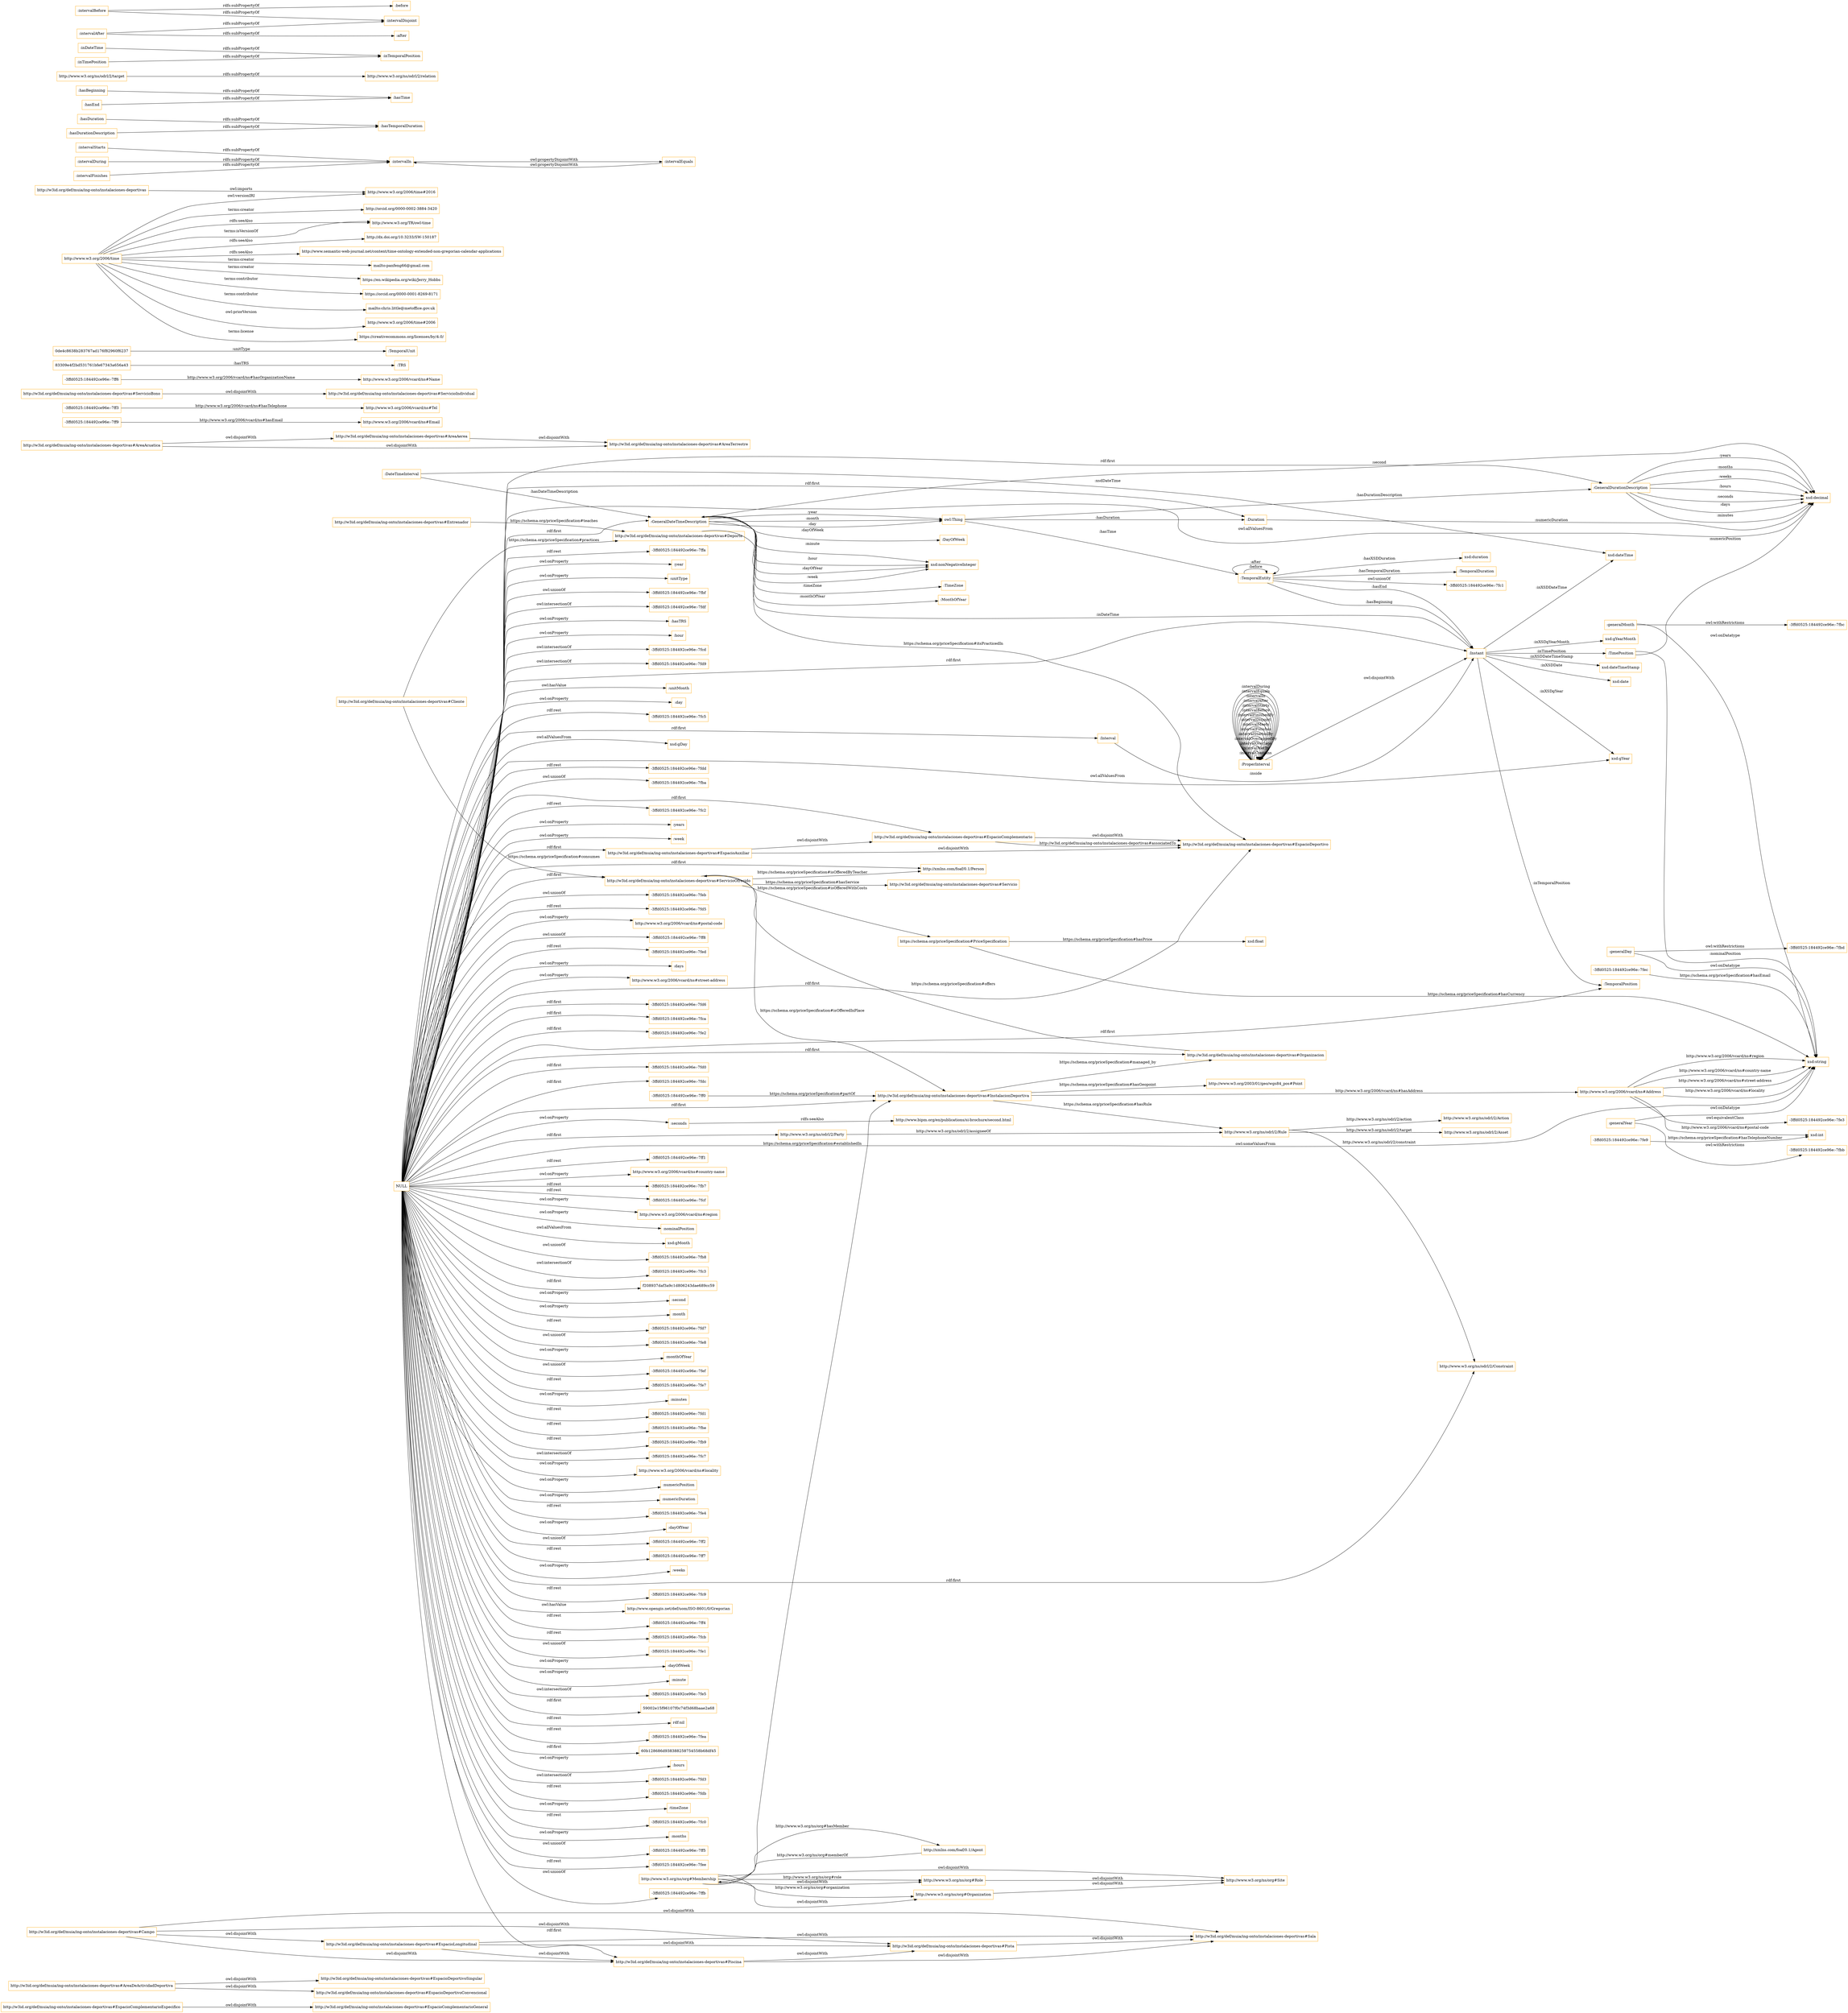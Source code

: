 digraph ar2dtool_diagram { 
rankdir=LR;
size="1501"
node [shape = rectangle, color="orange"]; "http://w3id.org/def/muia/ing-onto/instalaciones-deportivas#EspacioComplementarioEspecifico" "http://w3id.org/def/muia/ing-onto/instalaciones-deportivas#EspacioDeportivoSingular" "http://w3id.org/def/muia/ing-onto/instalaciones-deportivas#EspacioComplementario" "http://www.w3.org/ns/odrl/2/Party" "http://www.w3.org/ns/org#Role" "http://w3id.org/def/muia/ing-onto/instalaciones-deportivas#AreaAerea" "-3ffd0525:184492ce96e:-7fd6" "-3ffd0525:184492ce96e:-7fca" "-3ffd0525:184492ce96e:-7fe9" "http://w3id.org/def/muia/ing-onto/instalaciones-deportivas#Servicio" "http://www.w3.org/ns/odrl/2/Rule" "http://www.w3.org/2006/vcard/ns#Email" "-3ffd0525:184492ce96e:-7ff3" "http://w3id.org/def/muia/ing-onto/instalaciones-deportivas#Entrenador" "-3ffd0525:184492ce96e:-7fec" "https://schema.org/priceSpecification#PriceSpecification" "-3ffd0525:184492ce96e:-7fe2" "http://xmlns.com/foaf/0.1/Person" "-3ffd0525:184492ce96e:-7ff0" "http://w3id.org/def/muia/ing-onto/instalaciones-deportivas#Piscina" "-3ffd0525:184492ce96e:-7ff9" "http://www.w3.org/2006/vcard/ns#Tel" "http://w3id.org/def/muia/ing-onto/instalaciones-deportivas#EspacioAuxiliar" "http://www.w3.org/ns/odrl/2/Asset" "http://w3id.org/def/muia/ing-onto/instalaciones-deportivas#AreaDeActividadDeportiva" "http://www.w3.org/ns/odrl/2/Constraint" "http://w3id.org/def/muia/ing-onto/instalaciones-deportivas#ServicioOfrecido" "http://w3id.org/def/muia/ing-onto/instalaciones-deportivas#EspacioComplementarioGeneral" "http://www.w3.org/ns/org#Organization" "-3ffd0525:184492ce96e:-7fd0" "http://w3id.org/def/muia/ing-onto/instalaciones-deportivas#Campo" "-3ffd0525:184492ce96e:-7fdc" "http://w3id.org/def/muia/ing-onto/instalaciones-deportivas#EspacioLongitudinal" "http://xmlns.com/foaf/0.1/Agent" "http://www.w3.org/ns/odrl/2/Action" "http://w3id.org/def/muia/ing-onto/instalaciones-deportivas#AreaAcuatica" "http://w3id.org/def/muia/ing-onto/instalaciones-deportivas#Cliente" "http://w3id.org/def/muia/ing-onto/instalaciones-deportivas#Sala" "http://w3id.org/def/muia/ing-onto/instalaciones-deportivas#ServicioBono" "http://w3id.org/def/muia/ing-onto/instalaciones-deportivas#InstalacionDeportiva" "http://w3id.org/def/muia/ing-onto/instalaciones-deportivas#Organizacion" "-3ffd0525:184492ce96e:-7ff6" "http://w3id.org/def/muia/ing-onto/instalaciones-deportivas#EspacioDeportivo" "http://w3id.org/def/muia/ing-onto/instalaciones-deportivas#Deporte" "http://www.w3.org/ns/org#Site" "http://w3id.org/def/muia/ing-onto/instalaciones-deportivas#Pista" "http://www.w3.org/2006/vcard/ns#Name" "http://www.w3.org/ns/org#Membership" "http://w3id.org/def/muia/ing-onto/instalaciones-deportivas#AreaTerrestre" "http://www.w3.org/2003/01/geo/wgs84_pos#Point" "http://w3id.org/def/muia/ing-onto/instalaciones-deportivas#ServicioIndividual" "http://w3id.org/def/muia/ing-onto/instalaciones-deportivas#EspacioDeportivoConvencional" "-3ffd0525:184492ce96e:-7fe3" "http://www.w3.org/2006/vcard/ns#Address" ":TimeZone" ":GeneralDateTimeDescription" ":DateTimeInterval" ":TRS" ":TemporalDuration" ":Duration" ":GeneralDurationDescription" ":ProperInterval" ":TimePosition" ":TemporalPosition" ":Interval" ":TemporalEntity" "0de4c8638b283767ad176f82960f6237" ":MonthOfYear" "83309e4f2bd531761bfe67343a656a43" ":TemporalUnit" ":Instant" ":DayOfWeek" ; /*classes style*/
	"http://w3id.org/def/muia/ing-onto/instalaciones-deportivas#EspacioLongitudinal" -> "http://w3id.org/def/muia/ing-onto/instalaciones-deportivas#Sala" [ label = "owl:disjointWith" ];
	"http://w3id.org/def/muia/ing-onto/instalaciones-deportivas#EspacioLongitudinal" -> "http://w3id.org/def/muia/ing-onto/instalaciones-deportivas#Pista" [ label = "owl:disjointWith" ];
	"http://w3id.org/def/muia/ing-onto/instalaciones-deportivas#EspacioLongitudinal" -> "http://w3id.org/def/muia/ing-onto/instalaciones-deportivas#Piscina" [ label = "owl:disjointWith" ];
	"http://www.w3.org/ns/org#Role" -> "http://www.w3.org/ns/org#Site" [ label = "owl:disjointWith" ];
	"http://w3id.org/def/muia/ing-onto/instalaciones-deportivas" -> "http://www.w3.org/2006/time#2016" [ label = "owl:imports" ];
	":intervalIn" -> ":intervalEquals" [ label = "owl:propertyDisjointWith" ];
	"http://w3id.org/def/muia/ing-onto/instalaciones-deportivas#AreaAerea" -> "http://w3id.org/def/muia/ing-onto/instalaciones-deportivas#AreaTerrestre" [ label = "owl:disjointWith" ];
	"http://www.w3.org/2006/time" -> "http://orcid.org/0000-0002-3884-3420" [ label = "terms:creator" ];
	"http://www.w3.org/2006/time" -> "http://www.w3.org/TR/owl-time" [ label = "rdfs:seeAlso" ];
	"http://www.w3.org/2006/time" -> "http://dx.doi.org/10.3233/SW-150187" [ label = "rdfs:seeAlso" ];
	"http://www.w3.org/2006/time" -> "http://www.semantic-web-journal.net/content/time-ontology-extended-non-gregorian-calendar-applications" [ label = "rdfs:seeAlso" ];
	"http://www.w3.org/2006/time" -> "http://www.w3.org/TR/owl-time" [ label = "terms:isVersionOf" ];
	"http://www.w3.org/2006/time" -> "http://www.w3.org/2006/time#2016" [ label = "owl:versionIRI" ];
	"http://www.w3.org/2006/time" -> "mailto:panfeng66@gmail.com" [ label = "terms:creator" ];
	"http://www.w3.org/2006/time" -> "https://en.wikipedia.org/wiki/Jerry_Hobbs" [ label = "terms:creator" ];
	"http://www.w3.org/2006/time" -> "https://orcid.org/0000-0001-8269-8171" [ label = "terms:contributor" ];
	"http://www.w3.org/2006/time" -> "mailto:chris.little@metoffice.gov.uk" [ label = "terms:contributor" ];
	"http://www.w3.org/2006/time" -> "http://www.w3.org/2006/time#2006" [ label = "owl:priorVersion" ];
	"http://www.w3.org/2006/time" -> "https://creativecommons.org/licenses/by/4.0/" [ label = "terms:license" ];
	":generalMonth" -> "-3ffd0525:184492ce96e:-7fbc" [ label = "owl:withRestrictions" ];
	":generalMonth" -> "xsd:string" [ label = "owl:onDatatype" ];
	"http://w3id.org/def/muia/ing-onto/instalaciones-deportivas#Piscina" -> "http://w3id.org/def/muia/ing-onto/instalaciones-deportivas#Sala" [ label = "owl:disjointWith" ];
	"http://w3id.org/def/muia/ing-onto/instalaciones-deportivas#Piscina" -> "http://w3id.org/def/muia/ing-onto/instalaciones-deportivas#Pista" [ label = "owl:disjointWith" ];
	"http://w3id.org/def/muia/ing-onto/instalaciones-deportivas#EspacioAuxiliar" -> "http://w3id.org/def/muia/ing-onto/instalaciones-deportivas#EspacioDeportivo" [ label = "owl:disjointWith" ];
	"http://w3id.org/def/muia/ing-onto/instalaciones-deportivas#EspacioAuxiliar" -> "http://w3id.org/def/muia/ing-onto/instalaciones-deportivas#EspacioComplementario" [ label = "owl:disjointWith" ];
	":intervalStarts" -> ":intervalIn" [ label = "rdfs:subPropertyOf" ];
	":hasDuration" -> ":hasTemporalDuration" [ label = "rdfs:subPropertyOf" ];
	":ProperInterval" -> ":Instant" [ label = "owl:disjointWith" ];
	"http://w3id.org/def/muia/ing-onto/instalaciones-deportivas#EspacioComplementario" -> "http://w3id.org/def/muia/ing-onto/instalaciones-deportivas#EspacioDeportivo" [ label = "owl:disjointWith" ];
	":hasBeginning" -> ":hasTime" [ label = "rdfs:subPropertyOf" ];
	"http://www.w3.org/ns/odrl/2/target" -> "http://www.w3.org/ns/odrl/2/relation" [ label = "rdfs:subPropertyOf" ];
	"http://w3id.org/def/muia/ing-onto/instalaciones-deportivas#ServicioBono" -> "http://w3id.org/def/muia/ing-onto/instalaciones-deportivas#ServicioIndividual" [ label = "owl:disjointWith" ];
	"http://w3id.org/def/muia/ing-onto/instalaciones-deportivas#Pista" -> "http://w3id.org/def/muia/ing-onto/instalaciones-deportivas#Sala" [ label = "owl:disjointWith" ];
	":intervalEquals" -> ":intervalIn" [ label = "owl:propertyDisjointWith" ];
	":seconds" -> "http://www.bipm.org/en/publications/si-brochure/second.html" [ label = "rdfs:seeAlso" ];
	":intervalDuring" -> ":intervalIn" [ label = "rdfs:subPropertyOf" ];
	"http://www.w3.org/ns/org#Membership" -> "http://www.w3.org/ns/org#Role" [ label = "owl:disjointWith" ];
	"http://www.w3.org/ns/org#Membership" -> "http://www.w3.org/ns/org#Site" [ label = "owl:disjointWith" ];
	"http://www.w3.org/ns/org#Membership" -> "http://www.w3.org/ns/org#Organization" [ label = "owl:disjointWith" ];
	"http://www.w3.org/ns/org#Organization" -> "http://www.w3.org/ns/org#Site" [ label = "owl:disjointWith" ];
	"http://w3id.org/def/muia/ing-onto/instalaciones-deportivas#Campo" -> "http://w3id.org/def/muia/ing-onto/instalaciones-deportivas#Sala" [ label = "owl:disjointWith" ];
	"http://w3id.org/def/muia/ing-onto/instalaciones-deportivas#Campo" -> "http://w3id.org/def/muia/ing-onto/instalaciones-deportivas#Pista" [ label = "owl:disjointWith" ];
	"http://w3id.org/def/muia/ing-onto/instalaciones-deportivas#Campo" -> "http://w3id.org/def/muia/ing-onto/instalaciones-deportivas#Piscina" [ label = "owl:disjointWith" ];
	"http://w3id.org/def/muia/ing-onto/instalaciones-deportivas#Campo" -> "http://w3id.org/def/muia/ing-onto/instalaciones-deportivas#EspacioLongitudinal" [ label = "owl:disjointWith" ];
	"http://w3id.org/def/muia/ing-onto/instalaciones-deportivas#EspacioComplementarioEspecifico" -> "http://w3id.org/def/muia/ing-onto/instalaciones-deportivas#EspacioComplementarioGeneral" [ label = "owl:disjointWith" ];
	":inDateTime" -> ":inTemporalPosition" [ label = "rdfs:subPropertyOf" ];
	":intervalFinishes" -> ":intervalIn" [ label = "rdfs:subPropertyOf" ];
	"NULL" -> "-3ffd0525:184492ce96e:-7ff1" [ label = "rdf:rest" ];
	"NULL" -> "http://xmlns.com/foaf/0.1/Person" [ label = "rdf:first" ];
	"NULL" -> "-3ffd0525:184492ce96e:-7fd6" [ label = "rdf:first" ];
	"NULL" -> "http://www.w3.org/2006/vcard/ns#country-name" [ label = "owl:onProperty" ];
	"NULL" -> "-3ffd0525:184492ce96e:-7fb7" [ label = "rdf:rest" ];
	"NULL" -> "-3ffd0525:184492ce96e:-7fcf" [ label = "rdf:rest" ];
	"NULL" -> "http://www.w3.org/2006/vcard/ns#region" [ label = "owl:onProperty" ];
	"NULL" -> ":nominalPosition" [ label = "owl:onProperty" ];
	"NULL" -> "xsd:gMonth" [ label = "owl:allValuesFrom" ];
	"NULL" -> "-3ffd0525:184492ce96e:-7fb8" [ label = "owl:unionOf" ];
	"NULL" -> "-3ffd0525:184492ce96e:-7fc3" [ label = "owl:intersectionOf" ];
	"NULL" -> "f208937daf3a9c1d806243dae689cc59" [ label = "rdf:first" ];
	"NULL" -> ":second" [ label = "owl:onProperty" ];
	"NULL" -> ":month" [ label = "owl:onProperty" ];
	"NULL" -> "-3ffd0525:184492ce96e:-7fca" [ label = "rdf:first" ];
	"NULL" -> ":GeneralDurationDescription" [ label = "rdf:first" ];
	"NULL" -> "-3ffd0525:184492ce96e:-7fd7" [ label = "rdf:rest" ];
	"NULL" -> ":GeneralDateTimeDescription" [ label = "rdf:first" ];
	"NULL" -> "-3ffd0525:184492ce96e:-7fe8" [ label = "owl:unionOf" ];
	"NULL" -> ":monthOfYear" [ label = "owl:onProperty" ];
	"NULL" -> "-3ffd0525:184492ce96e:-7fef" [ label = "owl:unionOf" ];
	"NULL" -> "-3ffd0525:184492ce96e:-7fe7" [ label = "rdf:rest" ];
	"NULL" -> ":minutes" [ label = "owl:onProperty" ];
	"NULL" -> "http://w3id.org/def/muia/ing-onto/instalaciones-deportivas#InstalacionDeportiva" [ label = "rdf:first" ];
	"NULL" -> "-3ffd0525:184492ce96e:-7fd1" [ label = "rdf:rest" ];
	"NULL" -> "-3ffd0525:184492ce96e:-7fbe" [ label = "rdf:rest" ];
	"NULL" -> "-3ffd0525:184492ce96e:-7fb9" [ label = "rdf:rest" ];
	"NULL" -> "-3ffd0525:184492ce96e:-7fc7" [ label = "owl:intersectionOf" ];
	"NULL" -> "http://www.w3.org/2006/vcard/ns#locality" [ label = "owl:onProperty" ];
	"NULL" -> ":numericPosition" [ label = "owl:onProperty" ];
	"NULL" -> ":numericDuration" [ label = "owl:onProperty" ];
	"NULL" -> "-3ffd0525:184492ce96e:-7fe4" [ label = "rdf:rest" ];
	"NULL" -> ":dayOfYear" [ label = "owl:onProperty" ];
	"NULL" -> "-3ffd0525:184492ce96e:-7ff2" [ label = "owl:unionOf" ];
	"NULL" -> "-3ffd0525:184492ce96e:-7ff7" [ label = "rdf:rest" ];
	"NULL" -> "-3ffd0525:184492ce96e:-7fdc" [ label = "rdf:first" ];
	"NULL" -> ":weeks" [ label = "owl:onProperty" ];
	"NULL" -> "-3ffd0525:184492ce96e:-7fc9" [ label = "rdf:rest" ];
	"NULL" -> "http://www.opengis.net/def/uom/ISO-8601/0/Gregorian" [ label = "owl:hasValue" ];
	"NULL" -> ":TemporalPosition" [ label = "rdf:first" ];
	"NULL" -> "http://w3id.org/def/muia/ing-onto/instalaciones-deportivas#EspacioComplementario" [ label = "rdf:first" ];
	"NULL" -> "-3ffd0525:184492ce96e:-7ff4" [ label = "rdf:rest" ];
	"NULL" -> "-3ffd0525:184492ce96e:-7fcb" [ label = "rdf:rest" ];
	"NULL" -> "-3ffd0525:184492ce96e:-7fe1" [ label = "owl:unionOf" ];
	"NULL" -> ":dayOfWeek" [ label = "owl:onProperty" ];
	"NULL" -> ":minute" [ label = "owl:onProperty" ];
	"NULL" -> "-3ffd0525:184492ce96e:-7fe5" [ label = "owl:intersectionOf" ];
	"NULL" -> "59002e15f96107f0c74f3d68baae2a68" [ label = "rdf:first" ];
	"NULL" -> "rdf:nil" [ label = "rdf:rest" ];
	"NULL" -> "-3ffd0525:184492ce96e:-7fea" [ label = "rdf:rest" ];
	"NULL" -> "60b128686d938388258754558b68df45" [ label = "rdf:first" ];
	"NULL" -> ":hours" [ label = "owl:onProperty" ];
	"NULL" -> "-3ffd0525:184492ce96e:-7fd3" [ label = "owl:intersectionOf" ];
	"NULL" -> "-3ffd0525:184492ce96e:-7fe2" [ label = "rdf:first" ];
	"NULL" -> "-3ffd0525:184492ce96e:-7fdb" [ label = "rdf:rest" ];
	"NULL" -> ":timeZone" [ label = "owl:onProperty" ];
	"NULL" -> "-3ffd0525:184492ce96e:-7fc0" [ label = "rdf:rest" ];
	"NULL" -> ":months" [ label = "owl:onProperty" ];
	"NULL" -> "-3ffd0525:184492ce96e:-7ff5" [ label = "owl:unionOf" ];
	"NULL" -> "-3ffd0525:184492ce96e:-7fee" [ label = "rdf:rest" ];
	"NULL" -> "-3ffd0525:184492ce96e:-7ffb" [ label = "owl:unionOf" ];
	"NULL" -> "http://www.w3.org/ns/odrl/2/Party" [ label = "rdf:first" ];
	"NULL" -> "-3ffd0525:184492ce96e:-7ffa" [ label = "rdf:rest" ];
	"NULL" -> ":year" [ label = "owl:onProperty" ];
	"NULL" -> ":unitType" [ label = "owl:onProperty" ];
	"NULL" -> "-3ffd0525:184492ce96e:-7fbf" [ label = "owl:unionOf" ];
	"NULL" -> ":Duration" [ label = "rdf:first" ];
	"NULL" -> "http://w3id.org/def/muia/ing-onto/instalaciones-deportivas#EspacioAuxiliar" [ label = "rdf:first" ];
	"NULL" -> ":seconds" [ label = "owl:onProperty" ];
	"NULL" -> "-3ffd0525:184492ce96e:-7fdf" [ label = "owl:intersectionOf" ];
	"NULL" -> ":hasTRS" [ label = "owl:onProperty" ];
	"NULL" -> ":hour" [ label = "owl:onProperty" ];
	"NULL" -> "-3ffd0525:184492ce96e:-7fcd" [ label = "owl:intersectionOf" ];
	"NULL" -> "http://w3id.org/def/muia/ing-onto/instalaciones-deportivas#EspacioDeportivo" [ label = "rdf:first" ];
	"NULL" -> "-3ffd0525:184492ce96e:-7fd9" [ label = "owl:intersectionOf" ];
	"NULL" -> ":unitMonth" [ label = "owl:hasValue" ];
	"NULL" -> "xsd:gYear" [ label = "owl:allValuesFrom" ];
	"NULL" -> "-3ffd0525:184492ce96e:-7fd0" [ label = "rdf:first" ];
	"NULL" -> ":day" [ label = "owl:onProperty" ];
	"NULL" -> "-3ffd0525:184492ce96e:-7fc5" [ label = "rdf:rest" ];
	"NULL" -> "xsd:gDay" [ label = "owl:allValuesFrom" ];
	"NULL" -> ":Interval" [ label = "rdf:first" ];
	"NULL" -> "-3ffd0525:184492ce96e:-7fdd" [ label = "rdf:rest" ];
	"NULL" -> ":Instant" [ label = "rdf:first" ];
	"NULL" -> "-3ffd0525:184492ce96e:-7fba" [ label = "owl:unionOf" ];
	"NULL" -> "-3ffd0525:184492ce96e:-7fc2" [ label = "rdf:rest" ];
	"NULL" -> "http://w3id.org/def/muia/ing-onto/instalaciones-deportivas#ServicioOfrecido" [ label = "rdf:first" ];
	"NULL" -> ":years" [ label = "owl:onProperty" ];
	"NULL" -> "http://www.w3.org/ns/odrl/2/Constraint" [ label = "rdf:first" ];
	"NULL" -> ":week" [ label = "owl:onProperty" ];
	"NULL" -> "xsd:decimal" [ label = "owl:allValuesFrom" ];
	"NULL" -> "http://w3id.org/def/muia/ing-onto/instalaciones-deportivas#Piscina" [ label = "rdf:first" ];
	"NULL" -> "-3ffd0525:184492ce96e:-7feb" [ label = "owl:unionOf" ];
	"NULL" -> "-3ffd0525:184492ce96e:-7fd5" [ label = "rdf:rest" ];
	"NULL" -> "http://w3id.org/def/muia/ing-onto/instalaciones-deportivas#Organizacion" [ label = "rdf:first" ];
	"NULL" -> "http://www.w3.org/2006/vcard/ns#postal-code" [ label = "owl:onProperty" ];
	"NULL" -> "-3ffd0525:184492ce96e:-7ff8" [ label = "owl:unionOf" ];
	"NULL" -> "-3ffd0525:184492ce96e:-7fed" [ label = "rdf:rest" ];
	"NULL" -> ":days" [ label = "owl:onProperty" ];
	"NULL" -> "http://www.w3.org/2006/vcard/ns#street-address" [ label = "owl:onProperty" ];
	"NULL" -> "xsd:string" [ label = "owl:someValuesFrom" ];
	"http://w3id.org/def/muia/ing-onto/instalaciones-deportivas#AreaAcuatica" -> "http://w3id.org/def/muia/ing-onto/instalaciones-deportivas#AreaTerrestre" [ label = "owl:disjointWith" ];
	"http://w3id.org/def/muia/ing-onto/instalaciones-deportivas#AreaAcuatica" -> "http://w3id.org/def/muia/ing-onto/instalaciones-deportivas#AreaAerea" [ label = "owl:disjointWith" ];
	":intervalBefore" -> ":intervalDisjoint" [ label = "rdfs:subPropertyOf" ];
	":intervalBefore" -> ":before" [ label = "rdfs:subPropertyOf" ];
	":TemporalEntity" -> "-3ffd0525:184492ce96e:-7fc1" [ label = "owl:unionOf" ];
	":intervalAfter" -> ":after" [ label = "rdfs:subPropertyOf" ];
	":intervalAfter" -> ":intervalDisjoint" [ label = "rdfs:subPropertyOf" ];
	":hasEnd" -> ":hasTime" [ label = "rdfs:subPropertyOf" ];
	":inTimePosition" -> ":inTemporalPosition" [ label = "rdfs:subPropertyOf" ];
	":generalDay" -> "-3ffd0525:184492ce96e:-7fbd" [ label = "owl:withRestrictions" ];
	":generalDay" -> "xsd:string" [ label = "owl:onDatatype" ];
	"http://w3id.org/def/muia/ing-onto/instalaciones-deportivas#AreaDeActividadDeportiva" -> "http://w3id.org/def/muia/ing-onto/instalaciones-deportivas#EspacioDeportivoSingular" [ label = "owl:disjointWith" ];
	"http://w3id.org/def/muia/ing-onto/instalaciones-deportivas#AreaDeActividadDeportiva" -> "http://w3id.org/def/muia/ing-onto/instalaciones-deportivas#EspacioDeportivoConvencional" [ label = "owl:disjointWith" ];
	":generalYear" -> "-3ffd0525:184492ce96e:-7fbb" [ label = "owl:withRestrictions" ];
	":generalYear" -> "xsd:string" [ label = "owl:onDatatype" ];
	"http://www.w3.org/2006/vcard/ns#Address" -> "-3ffd0525:184492ce96e:-7fe3" [ label = "owl:equivalentClass" ];
	":hasDurationDescription" -> ":hasTemporalDuration" [ label = "rdfs:subPropertyOf" ];
	":TimePosition" -> "xsd:string" [ label = ":nominalPosition" ];
	":GeneralDateTimeDescription" -> ":DayOfWeek" [ label = ":dayOfWeek" ];
	"https://schema.org/priceSpecification#PriceSpecification" -> "xsd:string" [ label = "https://schema.org/priceSpecification#hasCurrency" ];
	":TemporalEntity" -> ":Instant" [ label = ":hasEnd" ];
	":Instant" -> "xsd:gYear" [ label = ":inXSDgYear" ];
	":ProperInterval" -> ":ProperInterval" [ label = ":intervalContains" ];
	":TemporalEntity" -> ":Instant" [ label = ":hasBeginning" ];
	"http://www.w3.org/2006/vcard/ns#Address" -> "xsd:int" [ label = "http://www.w3.org/2006/vcard/ns#postal-code" ];
	":GeneralDurationDescription" -> "xsd:decimal" [ label = ":hours" ];
	"0de4c8638b283767ad176f82960f6237" -> ":TemporalUnit" [ label = ":unitType" ];
	"http://w3id.org/def/muia/ing-onto/instalaciones-deportivas#ServicioOfrecido" -> "http://xmlns.com/foaf/0.1/Person" [ label = "https://schema.org/priceSpecification#isOfferedByTeacher" ];
	":GeneralDateTimeDescription" -> "owl:Thing" [ label = ":year" ];
	"http://xmlns.com/foaf/0.1/Agent" -> "http://www.w3.org/ns/org#Membership" [ label = "http://www.w3.org/ns/org#memberOf" ];
	":ProperInterval" -> ":ProperInterval" [ label = ":intervalMetBy" ];
	"http://w3id.org/def/muia/ing-onto/instalaciones-deportivas#Entrenador" -> "http://w3id.org/def/muia/ing-onto/instalaciones-deportivas#Deporte" [ label = "https://schema.org/priceSpecification#teaches" ];
	":Instant" -> "xsd:dateTimeStamp" [ label = ":inXSDDateTimeStamp" ];
	"owl:Thing" -> ":GeneralDurationDescription" [ label = ":hasDurationDescription" ];
	"http://www.w3.org/2006/vcard/ns#Address" -> "xsd:string" [ label = "http://www.w3.org/2006/vcard/ns#region" ];
	":ProperInterval" -> ":ProperInterval" [ label = ":intervalOverlaps" ];
	":GeneralDurationDescription" -> "xsd:decimal" [ label = ":seconds" ];
	":Instant" -> "xsd:date" [ label = ":inXSDDate" ];
	":DateTimeInterval" -> "xsd:dateTime" [ label = ":xsdDateTime" ];
	":ProperInterval" -> ":ProperInterval" [ label = ":intervalOverlappedBy" ];
	"-3ffd0525:184492ce96e:-7fe9" -> "xsd:int" [ label = "https://schema.org/priceSpecification#hasTelephoneNumber" ];
	"-3ffd0525:184492ce96e:-7ff6" -> "http://www.w3.org/2006/vcard/ns#Name" [ label = "http://www.w3.org/2006/vcard/ns#hasOrganizationName" ];
	"http://w3id.org/def/muia/ing-onto/instalaciones-deportivas#InstalacionDeportiva" -> "http://www.w3.org/2006/vcard/ns#Address" [ label = "http://www.w3.org/2006/vcard/ns#hasAddress" ];
	"http://www.w3.org/ns/org#Membership" -> "http://w3id.org/def/muia/ing-onto/instalaciones-deportivas#InstalacionDeportiva" [ label = "https://schema.org/priceSpecification#establishedIn" ];
	"http://w3id.org/def/muia/ing-onto/instalaciones-deportivas#InstalacionDeportiva" -> "http://www.w3.org/2003/01/geo/wgs84_pos#Point" [ label = "https://schema.org/priceSpecification#hasGeopoint" ];
	":GeneralDateTimeDescription" -> ":TimeZone" [ label = ":timeZone" ];
	":Instant" -> ":TemporalPosition" [ label = ":inTemporalPosition" ];
	":GeneralDurationDescription" -> "xsd:decimal" [ label = ":days" ];
	"http://w3id.org/def/muia/ing-onto/instalaciones-deportivas#ServicioOfrecido" -> "http://w3id.org/def/muia/ing-onto/instalaciones-deportivas#InstalacionDeportiva" [ label = "https://schema.org/priceSpecification#isOfferedInPlace" ];
	"http://w3id.org/def/muia/ing-onto/instalaciones-deportivas#Cliente" -> "http://w3id.org/def/muia/ing-onto/instalaciones-deportivas#ServicioOfrecido" [ label = "https://schema.org/priceSpecification#consumes" ];
	"http://www.w3.org/2006/vcard/ns#Address" -> "xsd:string" [ label = "http://www.w3.org/2006/vcard/ns#country-name" ];
	"owl:Thing" -> ":TemporalEntity" [ label = ":hasTime" ];
	"-3ffd0525:184492ce96e:-7fec" -> "xsd:string" [ label = "https://schema.org/priceSpecification#hasEmail" ];
	"http://www.w3.org/2006/vcard/ns#Address" -> "xsd:string" [ label = "http://www.w3.org/2006/vcard/ns#street-address" ];
	":ProperInterval" -> ":ProperInterval" [ label = ":intervalStartedBy" ];
	"http://w3id.org/def/muia/ing-onto/instalaciones-deportivas#Cliente" -> "http://w3id.org/def/muia/ing-onto/instalaciones-deportivas#Deporte" [ label = "https://schema.org/priceSpecification#practices" ];
	":Instant" -> "xsd:dateTime" [ label = ":inXSDDateTime" ];
	":Instant" -> "xsd:gYearMonth" [ label = ":inXSDgYearMonth" ];
	":Instant" -> ":GeneralDateTimeDescription" [ label = ":inDateTime" ];
	"-3ffd0525:184492ce96e:-7ff3" -> "http://www.w3.org/2006/vcard/ns#Tel" [ label = "http://www.w3.org/2006/vcard/ns#hasTelephone" ];
	":TemporalEntity" -> "xsd:duration" [ label = ":hasXSDDuration" ];
	"http://w3id.org/def/muia/ing-onto/instalaciones-deportivas#Organizacion" -> "http://w3id.org/def/muia/ing-onto/instalaciones-deportivas#ServicioOfrecido" [ label = "https://schema.org/priceSpecification#offers" ];
	"-3ffd0525:184492ce96e:-7ff9" -> "http://www.w3.org/2006/vcard/ns#Email" [ label = "http://www.w3.org/2006/vcard/ns#hasEmail" ];
	":GeneralDateTimeDescription" -> "xsd:nonNegativeInteger" [ label = ":minute" ];
	":GeneralDurationDescription" -> "xsd:decimal" [ label = ":minutes" ];
	":GeneralDateTimeDescription" -> "xsd:nonNegativeInteger" [ label = ":hour" ];
	"http://w3id.org/def/muia/ing-onto/instalaciones-deportivas#ServicioOfrecido" -> "http://w3id.org/def/muia/ing-onto/instalaciones-deportivas#Servicio" [ label = "https://schema.org/priceSpecification#hasService" ];
	"http://w3id.org/def/muia/ing-onto/instalaciones-deportivas#ServicioOfrecido" -> "https://schema.org/priceSpecification#PriceSpecification" [ label = "https://schema.org/priceSpecification#isOfferedWithCosts" ];
	":ProperInterval" -> ":ProperInterval" [ label = ":intervalFinishes" ];
	"http://w3id.org/def/muia/ing-onto/instalaciones-deportivas#InstalacionDeportiva" -> "http://w3id.org/def/muia/ing-onto/instalaciones-deportivas#Organizacion" [ label = "https://schema.org/priceSpecification#managed_by" ];
	"http://www.w3.org/ns/odrl/2/Rule" -> "http://www.w3.org/ns/odrl/2/Action" [ label = "http://www.w3.org/ns/odrl/2/action" ];
	"http://www.w3.org/ns/odrl/2/Party" -> "http://www.w3.org/ns/odrl/2/Rule" [ label = "http://www.w3.org/ns/odrl/2/assigneeOf" ];
	"http://w3id.org/def/muia/ing-onto/instalaciones-deportivas#EspacioComplementario" -> "http://w3id.org/def/muia/ing-onto/instalaciones-deportivas#EspacioDeportivo" [ label = "http://w3id.org/def/muia/ing-onto/instalaciones-deportivas#associatedTo" ];
	":Instant" -> ":TimePosition" [ label = ":inTimePosition" ];
	":GeneralDurationDescription" -> "xsd:decimal" [ label = ":years" ];
	":ProperInterval" -> ":ProperInterval" [ label = ":intervalMeets" ];
	"83309e4f2bd531761bfe67343a656a43" -> ":TRS" [ label = ":hasTRS" ];
	":GeneralDateTimeDescription" -> "xsd:nonNegativeInteger" [ label = ":dayOfYear" ];
	"http://www.w3.org/2006/vcard/ns#Address" -> "xsd:string" [ label = "http://www.w3.org/2006/vcard/ns#locality" ];
	":GeneralDateTimeDescription" -> "xsd:nonNegativeInteger" [ label = ":week" ];
	"owl:Thing" -> ":Duration" [ label = ":hasDuration" ];
	"http://www.w3.org/ns/org#Membership" -> "http://www.w3.org/ns/org#Organization" [ label = "http://www.w3.org/ns/org#organization" ];
	":GeneralDurationDescription" -> "xsd:decimal" [ label = ":months" ];
	"http://w3id.org/def/muia/ing-onto/instalaciones-deportivas#Deporte" -> "http://w3id.org/def/muia/ing-onto/instalaciones-deportivas#EspacioDeportivo" [ label = "https://schema.org/priceSpecification#itsPracticedIn" ];
	":TimePosition" -> "xsd:decimal" [ label = ":numericPosition" ];
	":TemporalEntity" -> ":TemporalDuration" [ label = ":hasTemporalDuration" ];
	"-3ffd0525:184492ce96e:-7ff0" -> "http://w3id.org/def/muia/ing-onto/instalaciones-deportivas#InstalacionDeportiva" [ label = "https://schema.org/priceSpecification#partOf" ];
	":GeneralDateTimeDescription" -> "owl:Thing" [ label = ":month" ];
	":ProperInterval" -> ":ProperInterval" [ label = ":intervalDisjoint" ];
	"https://schema.org/priceSpecification#PriceSpecification" -> "xsd:float" [ label = "https://schema.org/priceSpecification#hasPrice" ];
	":ProperInterval" -> ":ProperInterval" [ label = ":intervalFinishedBy" ];
	"http://www.w3.org/ns/org#Membership" -> "http://www.w3.org/ns/org#Role" [ label = "http://www.w3.org/ns/org#role" ];
	"http://www.w3.org/ns/odrl/2/Rule" -> "http://www.w3.org/ns/odrl/2/Constraint" [ label = "http://www.w3.org/ns/odrl/2/constraint" ];
	"http://www.w3.org/ns/odrl/2/Rule" -> "http://www.w3.org/ns/odrl/2/Asset" [ label = "http://www.w3.org/ns/odrl/2/target" ];
	":TemporalEntity" -> ":TemporalEntity" [ label = ":before" ];
	":ProperInterval" -> ":ProperInterval" [ label = ":intervalBefore" ];
	"http://www.w3.org/ns/org#Membership" -> "http://xmlns.com/foaf/0.1/Agent" [ label = "http://www.w3.org/ns/org#hasMember" ];
	":GeneralDateTimeDescription" -> "xsd:decimal" [ label = ":second" ];
	":GeneralDurationDescription" -> "xsd:decimal" [ label = ":weeks" ];
	":TemporalEntity" -> ":TemporalEntity" [ label = ":after" ];
	":ProperInterval" -> ":ProperInterval" [ label = ":intervalStarts" ];
	":GeneralDateTimeDescription" -> ":MonthOfYear" [ label = ":monthOfYear" ];
	":ProperInterval" -> ":ProperInterval" [ label = ":intervalAfter" ];
	":Interval" -> ":Instant" [ label = ":inside" ];
	":GeneralDateTimeDescription" -> "owl:Thing" [ label = ":day" ];
	":DateTimeInterval" -> ":GeneralDateTimeDescription" [ label = ":hasDateTimeDescription" ];
	":ProperInterval" -> ":ProperInterval" [ label = ":intervalIn" ];
	":Duration" -> "xsd:decimal" [ label = ":numericDuration" ];
	":ProperInterval" -> ":ProperInterval" [ label = ":intervalEquals" ];
	":ProperInterval" -> ":ProperInterval" [ label = ":intervalDuring" ];
	"http://w3id.org/def/muia/ing-onto/instalaciones-deportivas#InstalacionDeportiva" -> "http://www.w3.org/ns/odrl/2/Rule" [ label = "https://schema.org/priceSpecification#hasRule" ];

}
